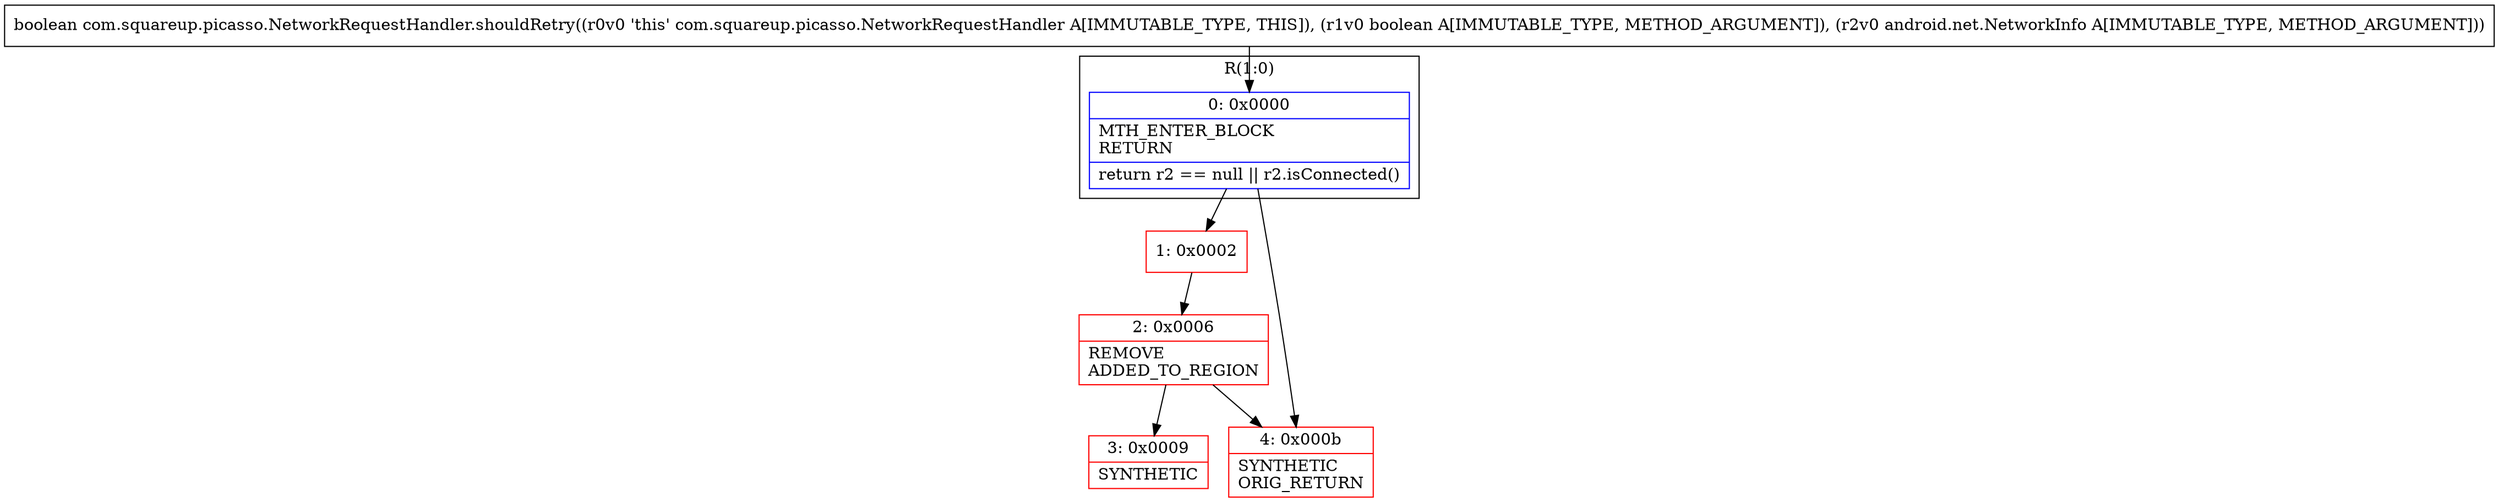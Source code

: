 digraph "CFG forcom.squareup.picasso.NetworkRequestHandler.shouldRetry(ZLandroid\/net\/NetworkInfo;)Z" {
subgraph cluster_Region_378323083 {
label = "R(1:0)";
node [shape=record,color=blue];
Node_0 [shape=record,label="{0\:\ 0x0000|MTH_ENTER_BLOCK\lRETURN\l|return r2 == null \|\| r2.isConnected()\l}"];
}
Node_1 [shape=record,color=red,label="{1\:\ 0x0002}"];
Node_2 [shape=record,color=red,label="{2\:\ 0x0006|REMOVE\lADDED_TO_REGION\l}"];
Node_3 [shape=record,color=red,label="{3\:\ 0x0009|SYNTHETIC\l}"];
Node_4 [shape=record,color=red,label="{4\:\ 0x000b|SYNTHETIC\lORIG_RETURN\l}"];
MethodNode[shape=record,label="{boolean com.squareup.picasso.NetworkRequestHandler.shouldRetry((r0v0 'this' com.squareup.picasso.NetworkRequestHandler A[IMMUTABLE_TYPE, THIS]), (r1v0 boolean A[IMMUTABLE_TYPE, METHOD_ARGUMENT]), (r2v0 android.net.NetworkInfo A[IMMUTABLE_TYPE, METHOD_ARGUMENT])) }"];
MethodNode -> Node_0;
Node_0 -> Node_1;
Node_0 -> Node_4;
Node_1 -> Node_2;
Node_2 -> Node_3;
Node_2 -> Node_4;
}

